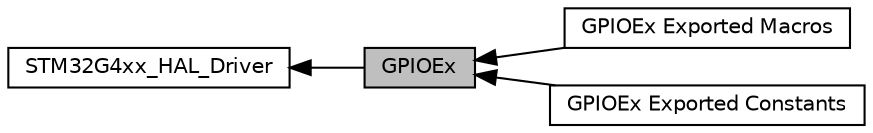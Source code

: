 digraph "GPIOEx"
{
  edge [fontname="Helvetica",fontsize="10",labelfontname="Helvetica",labelfontsize="10"];
  node [fontname="Helvetica",fontsize="10",shape=box];
  rankdir=LR;
  Node4 [label="GPIOEx Exported Macros",height=0.2,width=0.4,color="black", fillcolor="white", style="filled",URL="$group__GPIOEx__Exported__Macros.html",tooltip=" "];
  Node3 [label="GPIOEx Exported Constants",height=0.2,width=0.4,color="black", fillcolor="white", style="filled",URL="$group__GPIOEx__Exported__Constants.html",tooltip=" "];
  Node1 [label="GPIOEx",height=0.2,width=0.4,color="black", fillcolor="grey75", style="filled", fontcolor="black",tooltip="GPIO Extended HAL module driver."];
  Node2 [label="STM32G4xx_HAL_Driver",height=0.2,width=0.4,color="black", fillcolor="white", style="filled",URL="$group__STM32G4xx__HAL__Driver.html",tooltip=" "];
  Node2->Node1 [shape=plaintext, dir="back", style="solid"];
  Node1->Node3 [shape=plaintext, dir="back", style="solid"];
  Node1->Node4 [shape=plaintext, dir="back", style="solid"];
}
